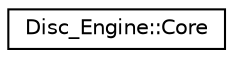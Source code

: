 digraph "Graphical Class Hierarchy"
{
  edge [fontname="Helvetica",fontsize="10",labelfontname="Helvetica",labelfontsize="10"];
  node [fontname="Helvetica",fontsize="10",shape=record];
  rankdir="LR";
  Node0 [label="Disc_Engine::Core",height=0.2,width=0.4,color="black", fillcolor="white", style="filled",URL="$class_disc___engine_1_1_core.html"];
}
